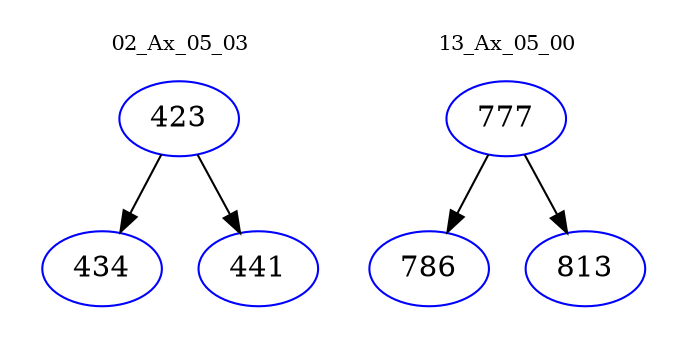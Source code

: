 digraph{
subgraph cluster_0 {
color = white
label = "02_Ax_05_03";
fontsize=10;
T0_423 [label="423", color="blue"]
T0_423 -> T0_434 [color="black"]
T0_434 [label="434", color="blue"]
T0_423 -> T0_441 [color="black"]
T0_441 [label="441", color="blue"]
}
subgraph cluster_1 {
color = white
label = "13_Ax_05_00";
fontsize=10;
T1_777 [label="777", color="blue"]
T1_777 -> T1_786 [color="black"]
T1_786 [label="786", color="blue"]
T1_777 -> T1_813 [color="black"]
T1_813 [label="813", color="blue"]
}
}
